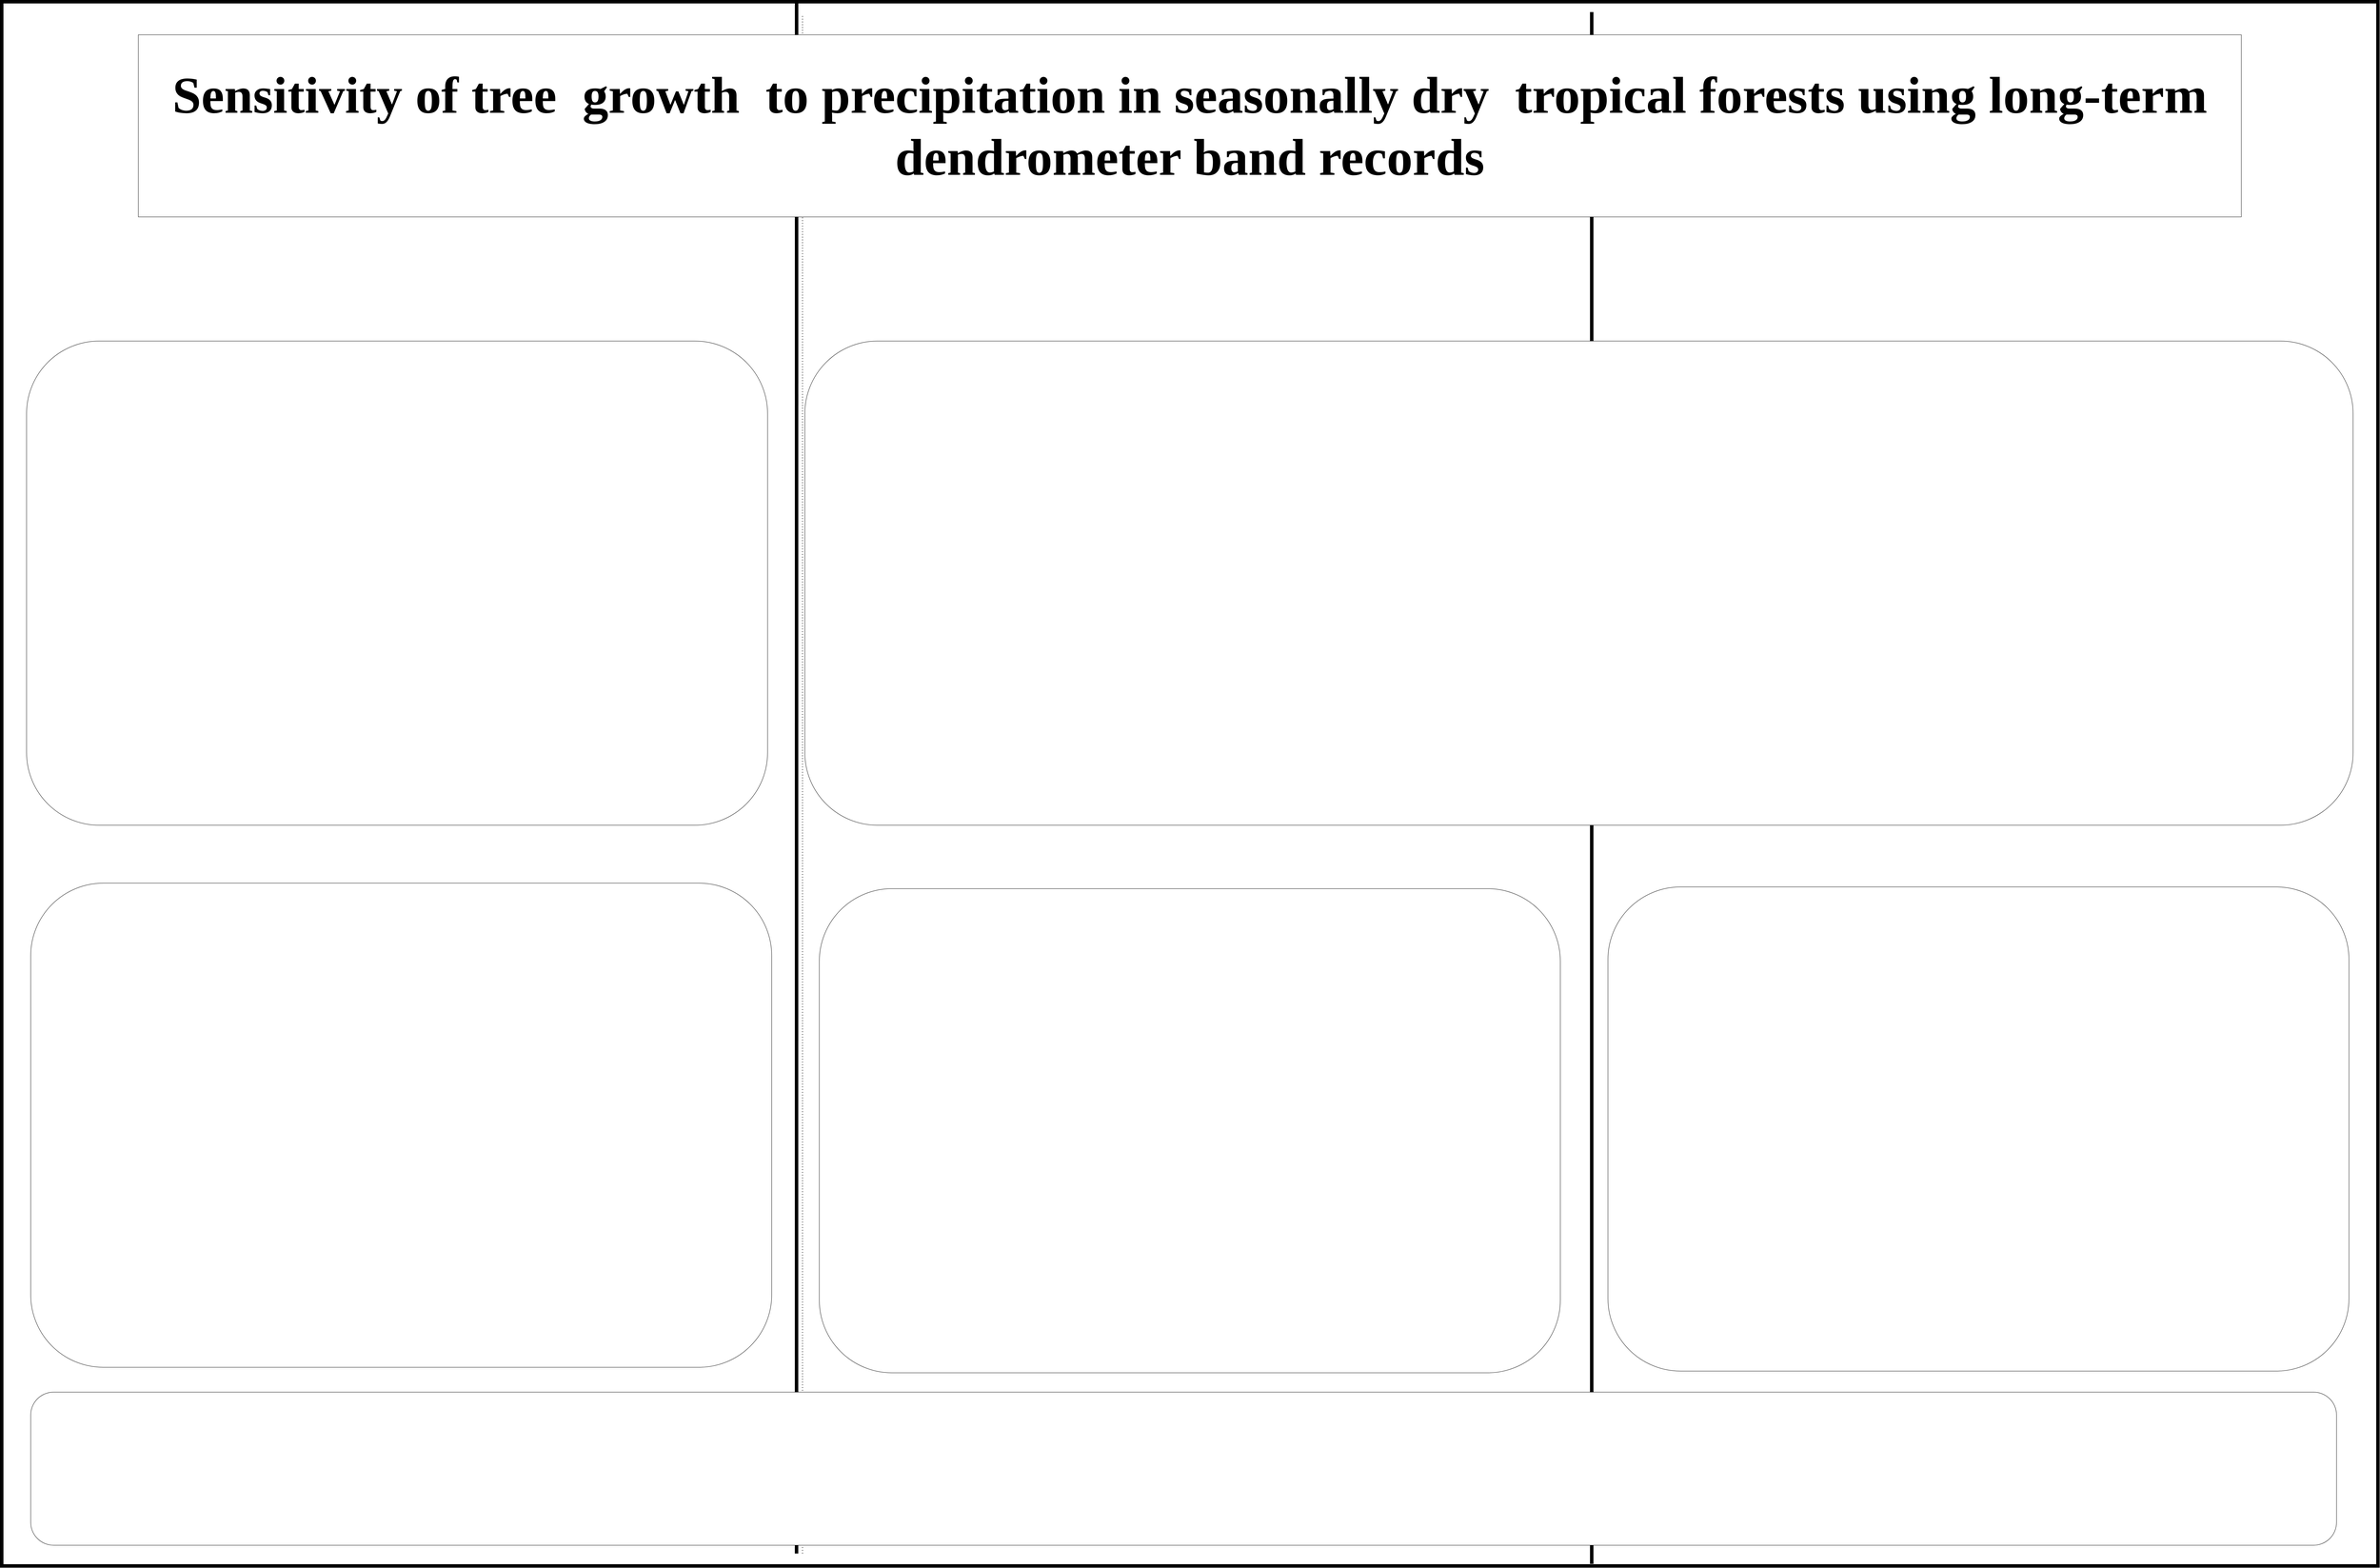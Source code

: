 <mxfile version="24.7.5">
  <diagram name="Page-1" id="xKrFHACxb6yI2zSFycjk">
    <mxGraphModel dx="15880" dy="7320" grid="1" gridSize="12" guides="1" tooltips="1" connect="1" arrows="1" fold="1" page="1" pageScale="1" pageWidth="7200" pageHeight="4800" math="0" shadow="0">
      <root>
        <mxCell id="0" />
        <mxCell id="1" parent="0" />
        <mxCell id="BcMcnK-lcTdlmfd1Wk12-2" value="" style="rounded=0;whiteSpace=wrap;html=1;strokeWidth=10;fillColor=none;" vertex="1" parent="1">
          <mxGeometry x="156" y="120" width="6888" height="4536" as="geometry" />
        </mxCell>
        <mxCell id="BcMcnK-lcTdlmfd1Wk12-3" value="" style="endArrow=none;dashed=1;html=1;dashPattern=1 3;strokeWidth=2;rounded=0;entryX=0.337;entryY=0.009;entryDx=0;entryDy=0;entryPerimeter=0;exitX=0.337;exitY=0.992;exitDx=0;exitDy=0;exitPerimeter=0;" edge="1" parent="1" source="BcMcnK-lcTdlmfd1Wk12-2" target="BcMcnK-lcTdlmfd1Wk12-2">
          <mxGeometry width="50" height="50" relative="1" as="geometry">
            <mxPoint x="2133" y="4661" as="sourcePoint" />
            <mxPoint x="4310" y="1224" as="targetPoint" />
          </mxGeometry>
        </mxCell>
        <mxCell id="BcMcnK-lcTdlmfd1Wk12-4" value="" style="endArrow=none;html=1;rounded=0;" edge="1" parent="1">
          <mxGeometry width="50" height="50" relative="1" as="geometry">
            <mxPoint x="4260" y="1274" as="sourcePoint" />
            <mxPoint x="4310" y="1224" as="targetPoint" />
          </mxGeometry>
        </mxCell>
        <mxCell id="BcMcnK-lcTdlmfd1Wk12-5" value="" style="endArrow=none;html=1;rounded=0;entryX=0.329;entryY=0;entryDx=0;entryDy=0;entryPerimeter=0;strokeWidth=10;" edge="1" parent="1">
          <mxGeometry width="50" height="50" relative="1" as="geometry">
            <mxPoint x="2460" y="4620" as="sourcePoint" />
            <mxPoint x="2460.152" y="120" as="targetPoint" />
          </mxGeometry>
        </mxCell>
        <mxCell id="BcMcnK-lcTdlmfd1Wk12-6" value="" style="endArrow=none;html=1;rounded=0;strokeWidth=10;" edge="1" parent="1">
          <mxGeometry width="50" height="50" relative="1" as="geometry">
            <mxPoint x="4765" y="4650" as="sourcePoint" />
            <mxPoint x="4765" y="150" as="targetPoint" />
          </mxGeometry>
        </mxCell>
        <mxCell id="BcMcnK-lcTdlmfd1Wk12-7" value="&lt;h3&gt;&lt;font style=&quot;font-size: 150px;&quot;&gt;Sensitivity of tree&amp;nbsp; growth&amp;nbsp; to precipitation in seasonally dry&amp;nbsp; tropical forests using long-term dendrometer band records&lt;/font&gt;&lt;br&gt;&lt;/h3&gt;" style="rounded=0;whiteSpace=wrap;html=1;fontFamily=Tahoma;" vertex="1" parent="1">
          <mxGeometry x="552" y="216" width="6096" height="528" as="geometry" />
        </mxCell>
        <mxCell id="BcMcnK-lcTdlmfd1Wk12-8" value="" style="rounded=1;whiteSpace=wrap;html=1;" vertex="1" parent="1">
          <mxGeometry x="228" y="1104" width="2148" height="1404" as="geometry" />
        </mxCell>
        <mxCell id="BcMcnK-lcTdlmfd1Wk12-9" value="" style="rounded=1;whiteSpace=wrap;html=1;" vertex="1" parent="1">
          <mxGeometry x="240" y="2676" width="2148" height="1404" as="geometry" />
        </mxCell>
        <mxCell id="BcMcnK-lcTdlmfd1Wk12-10" value="" style="rounded=1;whiteSpace=wrap;html=1;" vertex="1" parent="1">
          <mxGeometry x="2484" y="1104" width="4488" height="1404" as="geometry" />
        </mxCell>
        <mxCell id="BcMcnK-lcTdlmfd1Wk12-14" value="" style="rounded=1;whiteSpace=wrap;html=1;" vertex="1" parent="1">
          <mxGeometry x="2526" y="2692" width="2148" height="1404" as="geometry" />
        </mxCell>
        <mxCell id="BcMcnK-lcTdlmfd1Wk12-15" value="" style="rounded=1;whiteSpace=wrap;html=1;" vertex="1" parent="1">
          <mxGeometry x="4812" y="2687" width="2148" height="1404" as="geometry" />
        </mxCell>
        <mxCell id="BcMcnK-lcTdlmfd1Wk12-16" value="" style="rounded=1;whiteSpace=wrap;html=1;" vertex="1" parent="1">
          <mxGeometry x="240" y="4152" width="6684" height="444" as="geometry" />
        </mxCell>
      </root>
    </mxGraphModel>
  </diagram>
</mxfile>
